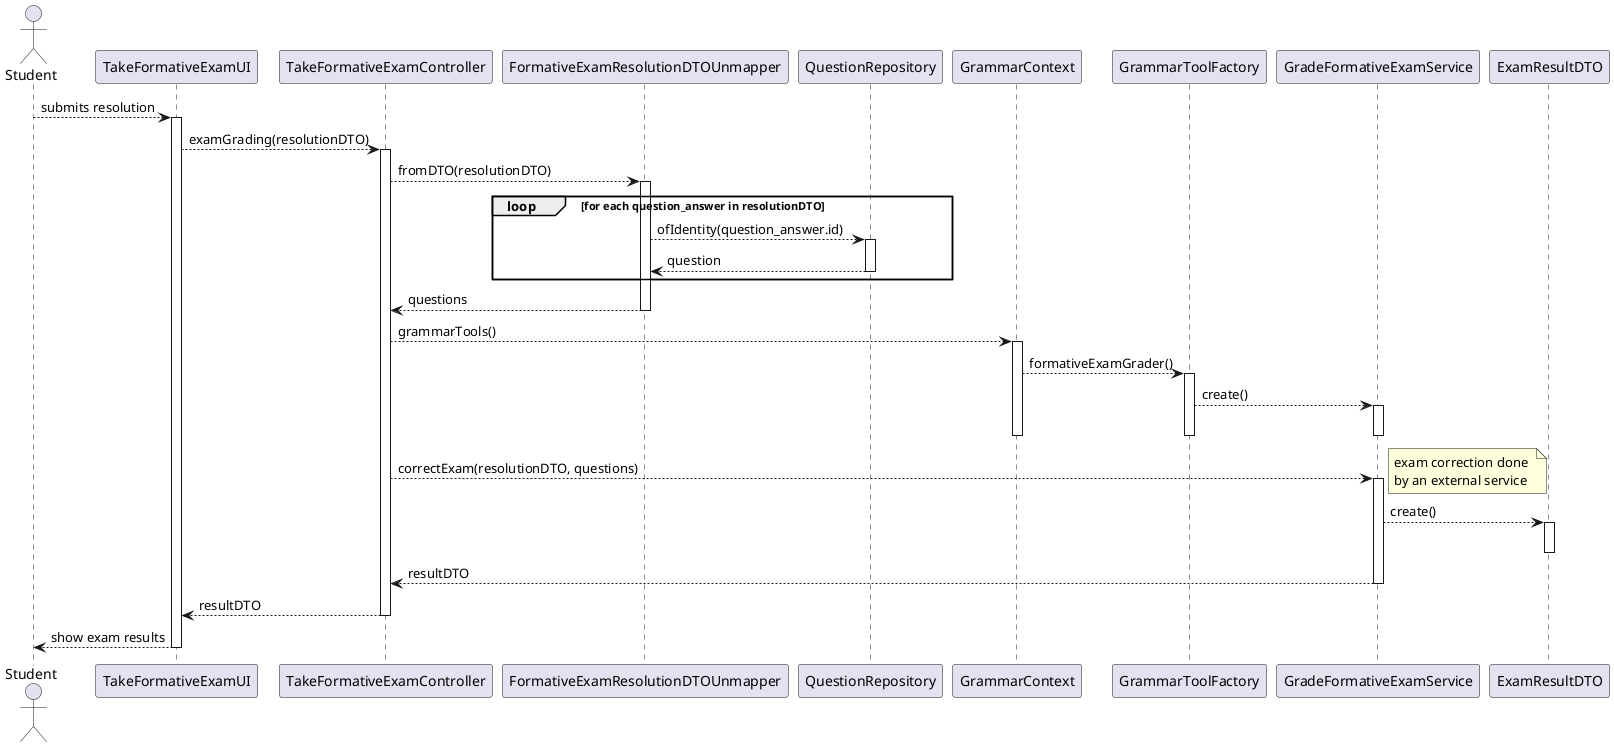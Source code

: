 @startuml

actor Student as student

participant TakeFormativeExamUI as ui
participant TakeFormativeExamController as ctrl

participant FormativeExamResolutionDTOUnmapper as unmap
participant QuestionRepository as q_repo

participant GrammarContext as ctx
participant GrammarToolFactory as grepo

participant GradeFormativeExamService as svc

participant ExamResultDTO as dto

student --> ui : submits resolution
activate ui
    ui --> ctrl : examGrading(resolutionDTO)
    activate ctrl

        ctrl --> unmap : fromDTO(resolutionDTO)
        activate unmap
            loop for each question_answer in resolutionDTO
                unmap --> q_repo : ofIdentity(question_answer.id)
                activate q_repo
                    q_repo --> unmap : question
                deactivate q_repo
            end loop

            unmap --> ctrl : questions
        deactivate unmap

        ctrl --> ctx : grammarTools()
        activate ctx
            ctx --> grepo : formativeExamGrader()
            activate grepo
                grepo --> svc : create()
                activate svc
                deactivate svc
            deactivate grepo
        deactivate ctx

        ctrl --> svc : correctExam(resolutionDTO, questions)
        activate svc
            note right: exam correction done \nby an external service

            svc --> dto : create()
            activate dto
            deactivate dto

            svc --> ctrl : resultDTO
        deactivate svc

        ' NOTE: maybe pass a different DTO to the UI
        ctrl --> ui : resultDTO
    deactivate ctrl

    ui --> student : show exam results
deactivate ui

@enduml
